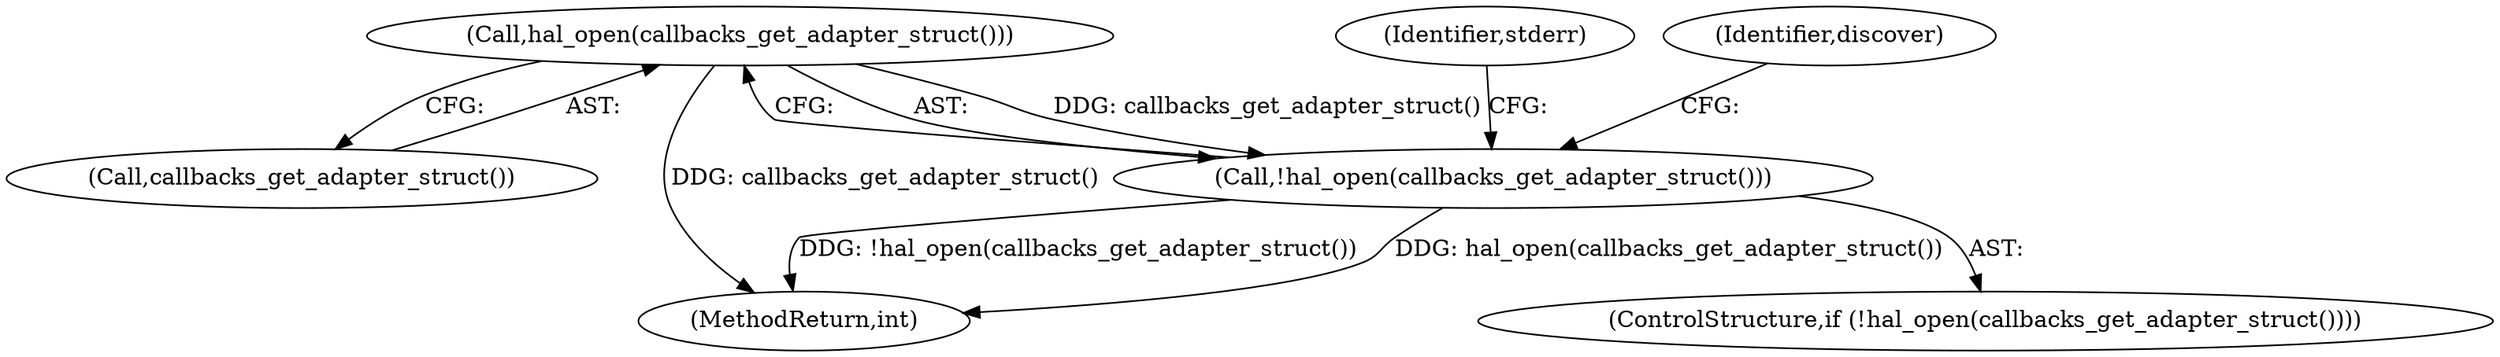 digraph "0_Android_37c88107679d36c419572732b4af6e18bb2f7dce_6@API" {
"1000186" [label="(Call,hal_open(callbacks_get_adapter_struct()))"];
"1000185" [label="(Call,!hal_open(callbacks_get_adapter_struct()))"];
"1000187" [label="(Call,callbacks_get_adapter_struct())"];
"1000578" [label="(MethodReturn,int)"];
"1000190" [label="(Identifier,stderr)"];
"1000184" [label="(ControlStructure,if (!hal_open(callbacks_get_adapter_struct())))"];
"1000195" [label="(Identifier,discover)"];
"1000186" [label="(Call,hal_open(callbacks_get_adapter_struct()))"];
"1000185" [label="(Call,!hal_open(callbacks_get_adapter_struct()))"];
"1000186" -> "1000185"  [label="AST: "];
"1000186" -> "1000187"  [label="CFG: "];
"1000187" -> "1000186"  [label="AST: "];
"1000185" -> "1000186"  [label="CFG: "];
"1000186" -> "1000578"  [label="DDG: callbacks_get_adapter_struct()"];
"1000186" -> "1000185"  [label="DDG: callbacks_get_adapter_struct()"];
"1000185" -> "1000184"  [label="AST: "];
"1000190" -> "1000185"  [label="CFG: "];
"1000195" -> "1000185"  [label="CFG: "];
"1000185" -> "1000578"  [label="DDG: hal_open(callbacks_get_adapter_struct())"];
"1000185" -> "1000578"  [label="DDG: !hal_open(callbacks_get_adapter_struct())"];
}
